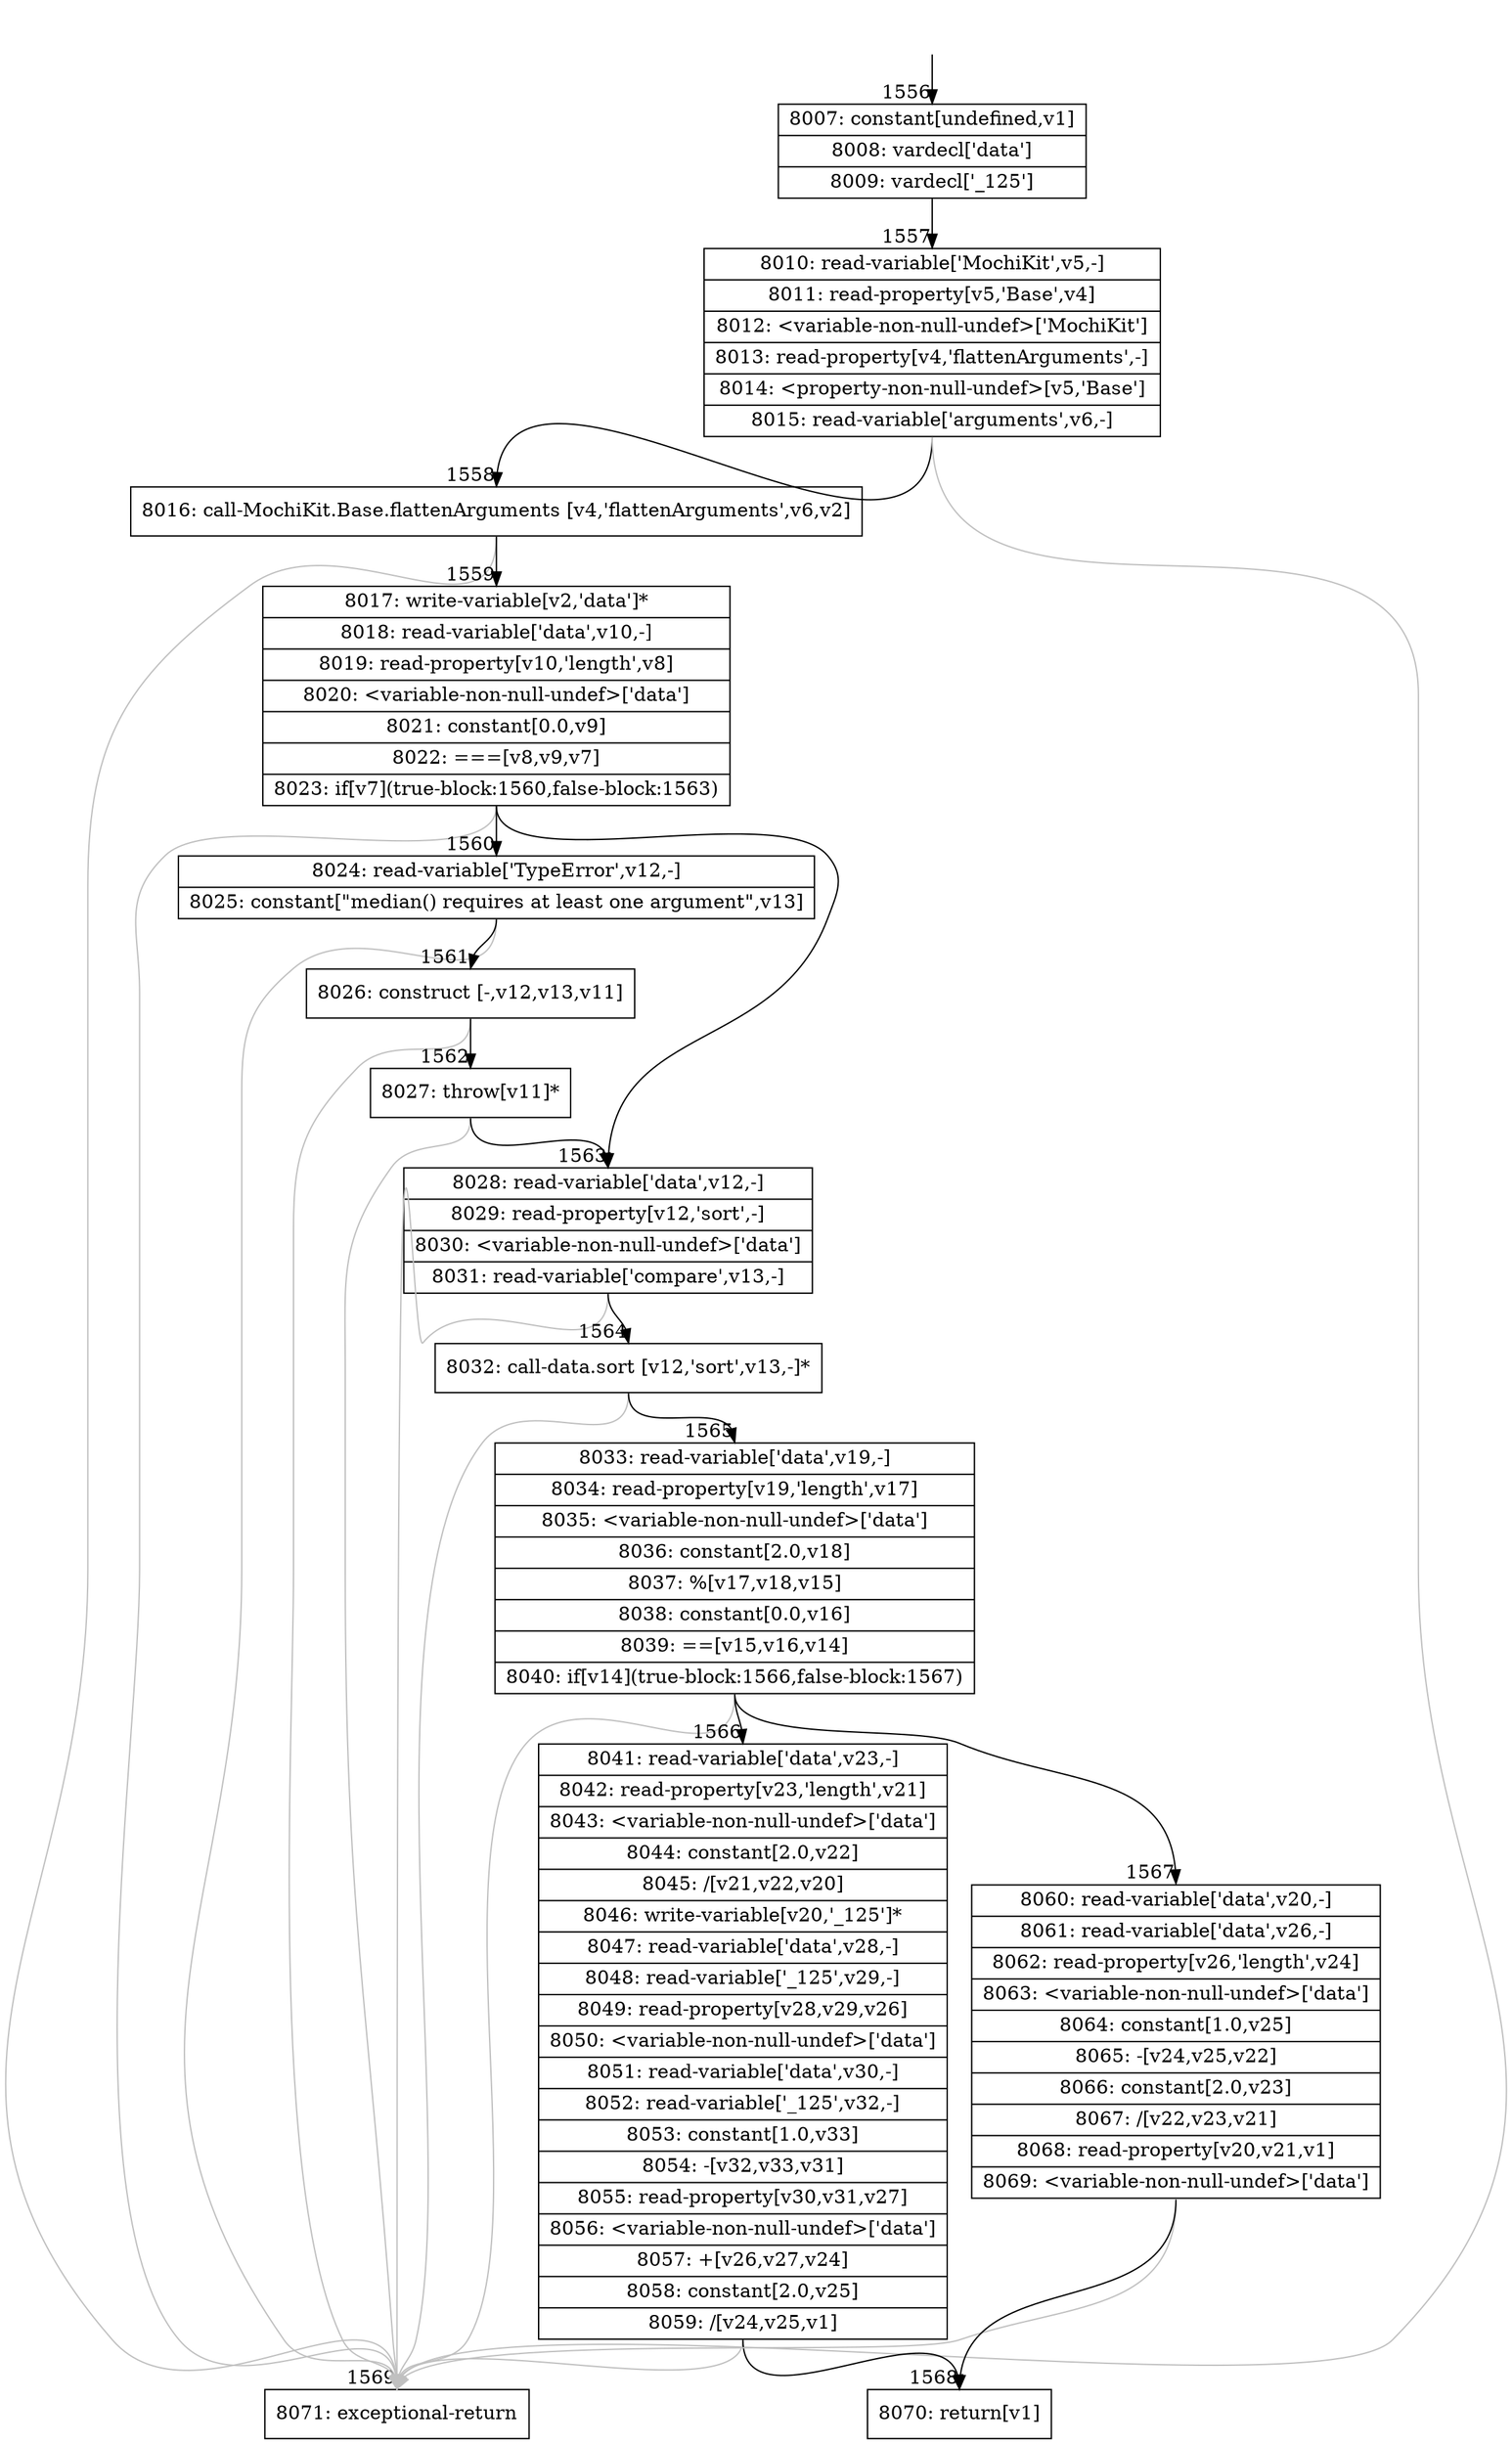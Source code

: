 digraph {
rankdir="TD"
BB_entry108[shape=none,label=""];
BB_entry108 -> BB1556 [tailport=s, headport=n, headlabel="    1556"]
BB1556 [shape=record label="{8007: constant[undefined,v1]|8008: vardecl['data']|8009: vardecl['_125']}" ] 
BB1556 -> BB1557 [tailport=s, headport=n, headlabel="      1557"]
BB1557 [shape=record label="{8010: read-variable['MochiKit',v5,-]|8011: read-property[v5,'Base',v4]|8012: \<variable-non-null-undef\>['MochiKit']|8013: read-property[v4,'flattenArguments',-]|8014: \<property-non-null-undef\>[v5,'Base']|8015: read-variable['arguments',v6,-]}" ] 
BB1557 -> BB1558 [tailport=s, headport=n, headlabel="      1558"]
BB1557 -> BB1569 [tailport=s, headport=n, color=gray, headlabel="      1569"]
BB1558 [shape=record label="{8016: call-MochiKit.Base.flattenArguments [v4,'flattenArguments',v6,v2]}" ] 
BB1558 -> BB1559 [tailport=s, headport=n, headlabel="      1559"]
BB1558 -> BB1569 [tailport=s, headport=n, color=gray]
BB1559 [shape=record label="{8017: write-variable[v2,'data']*|8018: read-variable['data',v10,-]|8019: read-property[v10,'length',v8]|8020: \<variable-non-null-undef\>['data']|8021: constant[0.0,v9]|8022: ===[v8,v9,v7]|8023: if[v7](true-block:1560,false-block:1563)}" ] 
BB1559 -> BB1560 [tailport=s, headport=n, headlabel="      1560"]
BB1559 -> BB1563 [tailport=s, headport=n, headlabel="      1563"]
BB1559 -> BB1569 [tailport=s, headport=n, color=gray]
BB1560 [shape=record label="{8024: read-variable['TypeError',v12,-]|8025: constant[\"median() requires at least one argument\",v13]}" ] 
BB1560 -> BB1561 [tailport=s, headport=n, headlabel="      1561"]
BB1560 -> BB1569 [tailport=s, headport=n, color=gray]
BB1561 [shape=record label="{8026: construct [-,v12,v13,v11]}" ] 
BB1561 -> BB1562 [tailport=s, headport=n, headlabel="      1562"]
BB1561 -> BB1569 [tailport=s, headport=n, color=gray]
BB1562 [shape=record label="{8027: throw[v11]*}" ] 
BB1562 -> BB1563 [tailport=s, headport=n]
BB1562 -> BB1569 [tailport=s, headport=n, color=gray]
BB1563 [shape=record label="{8028: read-variable['data',v12,-]|8029: read-property[v12,'sort',-]|8030: \<variable-non-null-undef\>['data']|8031: read-variable['compare',v13,-]}" ] 
BB1563 -> BB1564 [tailport=s, headport=n, headlabel="      1564"]
BB1563 -> BB1569 [tailport=s, headport=n, color=gray]
BB1564 [shape=record label="{8032: call-data.sort [v12,'sort',v13,-]*}" ] 
BB1564 -> BB1565 [tailport=s, headport=n, headlabel="      1565"]
BB1564 -> BB1569 [tailport=s, headport=n, color=gray]
BB1565 [shape=record label="{8033: read-variable['data',v19,-]|8034: read-property[v19,'length',v17]|8035: \<variable-non-null-undef\>['data']|8036: constant[2.0,v18]|8037: %[v17,v18,v15]|8038: constant[0.0,v16]|8039: ==[v15,v16,v14]|8040: if[v14](true-block:1566,false-block:1567)}" ] 
BB1565 -> BB1566 [tailport=s, headport=n, headlabel="      1566"]
BB1565 -> BB1567 [tailport=s, headport=n, headlabel="      1567"]
BB1565 -> BB1569 [tailport=s, headport=n, color=gray]
BB1566 [shape=record label="{8041: read-variable['data',v23,-]|8042: read-property[v23,'length',v21]|8043: \<variable-non-null-undef\>['data']|8044: constant[2.0,v22]|8045: /[v21,v22,v20]|8046: write-variable[v20,'_125']*|8047: read-variable['data',v28,-]|8048: read-variable['_125',v29,-]|8049: read-property[v28,v29,v26]|8050: \<variable-non-null-undef\>['data']|8051: read-variable['data',v30,-]|8052: read-variable['_125',v32,-]|8053: constant[1.0,v33]|8054: -[v32,v33,v31]|8055: read-property[v30,v31,v27]|8056: \<variable-non-null-undef\>['data']|8057: +[v26,v27,v24]|8058: constant[2.0,v25]|8059: /[v24,v25,v1]}" ] 
BB1566 -> BB1568 [tailport=s, headport=n, headlabel="      1568"]
BB1566 -> BB1569 [tailport=s, headport=n, color=gray]
BB1567 [shape=record label="{8060: read-variable['data',v20,-]|8061: read-variable['data',v26,-]|8062: read-property[v26,'length',v24]|8063: \<variable-non-null-undef\>['data']|8064: constant[1.0,v25]|8065: -[v24,v25,v22]|8066: constant[2.0,v23]|8067: /[v22,v23,v21]|8068: read-property[v20,v21,v1]|8069: \<variable-non-null-undef\>['data']}" ] 
BB1567 -> BB1568 [tailport=s, headport=n]
BB1567 -> BB1569 [tailport=s, headport=n, color=gray]
BB1568 [shape=record label="{8070: return[v1]}" ] 
BB1569 [shape=record label="{8071: exceptional-return}" ] 
//#$~ 882
}
